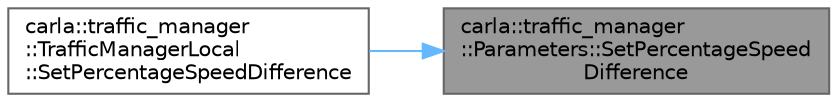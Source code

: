 digraph "carla::traffic_manager::Parameters::SetPercentageSpeedDifference"
{
 // INTERACTIVE_SVG=YES
 // LATEX_PDF_SIZE
  bgcolor="transparent";
  edge [fontname=Helvetica,fontsize=10,labelfontname=Helvetica,labelfontsize=10];
  node [fontname=Helvetica,fontsize=10,shape=box,height=0.2,width=0.4];
  rankdir="RL";
  Node1 [id="Node000001",label="carla::traffic_manager\l::Parameters::SetPercentageSpeed\lDifference",height=0.2,width=0.4,color="gray40", fillcolor="grey60", style="filled", fontcolor="black",tooltip="Set a vehicle's % decrease in velocity with respect to the speed limit."];
  Node1 -> Node2 [id="edge1_Node000001_Node000002",dir="back",color="steelblue1",style="solid",tooltip=" "];
  Node2 [id="Node000002",label="carla::traffic_manager\l::TrafficManagerLocal\l::SetPercentageSpeedDifference",height=0.2,width=0.4,color="grey40", fillcolor="white", style="filled",URL="$da/d0f/classcarla_1_1traffic__manager_1_1TrafficManagerLocal.html#a9fa947e3a07b6066e8fbeb0d2ddc81f3",tooltip="Method to set a vehicle's % decrease in velocity with respect to the speed limit."];
}
